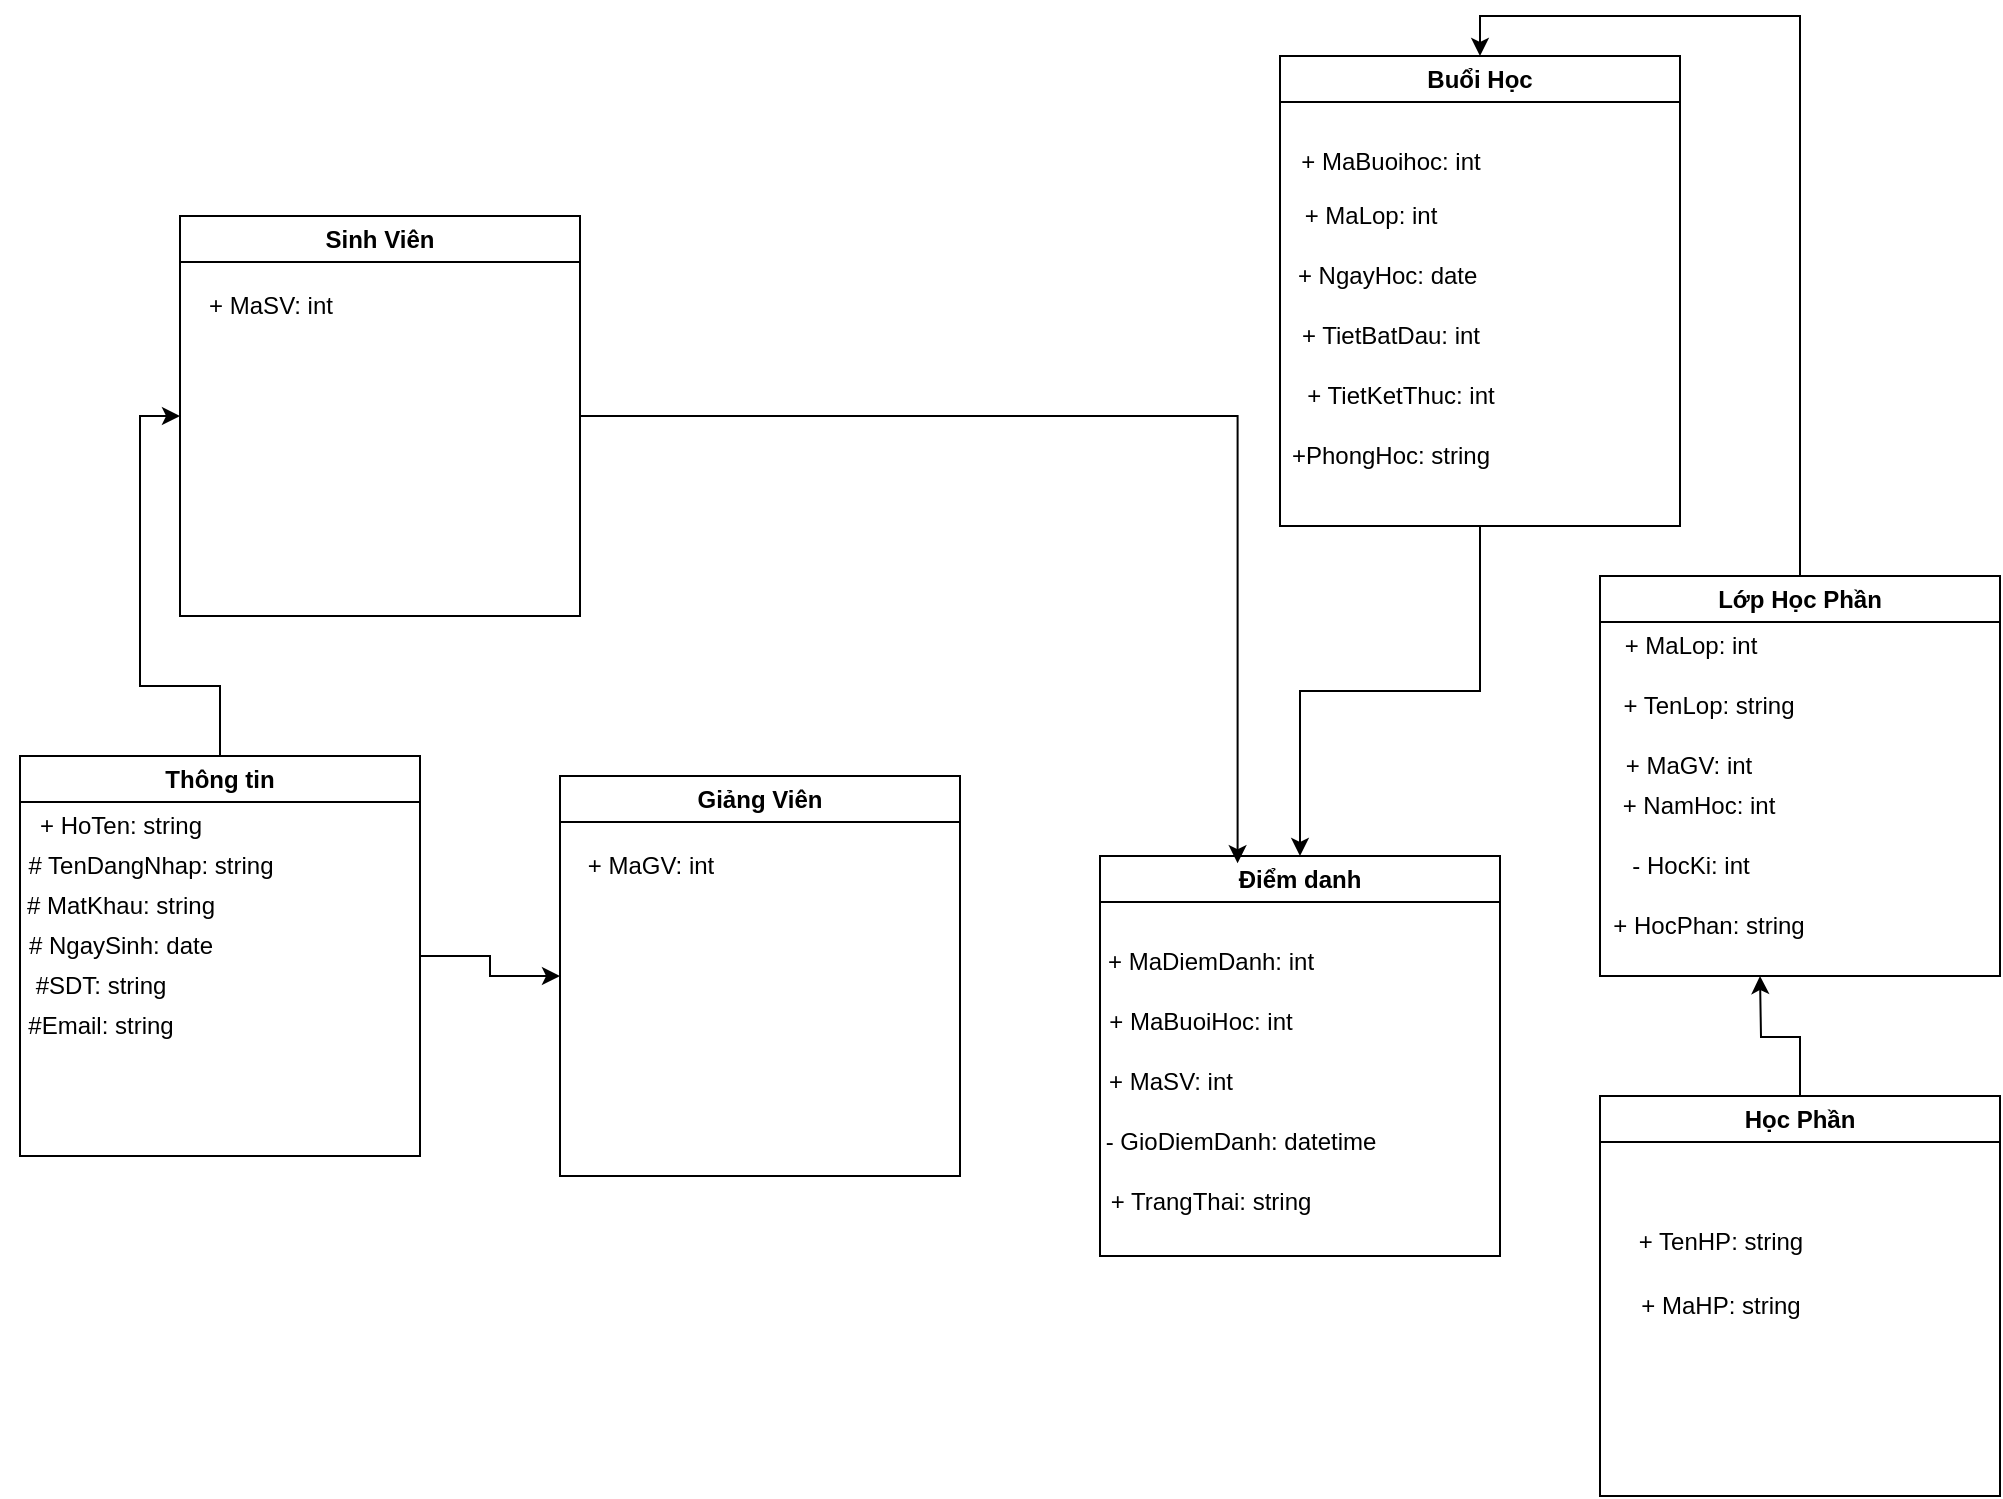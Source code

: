 <mxfile version="24.8.0">
  <diagram id="C5RBs43oDa-KdzZeNtuy" name="Page-1">
    <mxGraphModel dx="1687" dy="2087" grid="1" gridSize="10" guides="1" tooltips="1" connect="1" arrows="1" fold="1" page="1" pageScale="1" pageWidth="827" pageHeight="1169" math="0" shadow="0">
      <root>
        <mxCell id="WIyWlLk6GJQsqaUBKTNV-0" />
        <mxCell id="WIyWlLk6GJQsqaUBKTNV-1" parent="WIyWlLk6GJQsqaUBKTNV-0" />
        <mxCell id="4DByhIG9cWq-GMWMEozb-36" style="edgeStyle=orthogonalEdgeStyle;rounded=0;orthogonalLoop=1;jettySize=auto;html=1;entryX=0;entryY=0.5;entryDx=0;entryDy=0;" edge="1" parent="WIyWlLk6GJQsqaUBKTNV-1" source="4DByhIG9cWq-GMWMEozb-0" target="4DByhIG9cWq-GMWMEozb-7">
          <mxGeometry relative="1" as="geometry" />
        </mxCell>
        <mxCell id="4DByhIG9cWq-GMWMEozb-47" style="edgeStyle=orthogonalEdgeStyle;rounded=0;orthogonalLoop=1;jettySize=auto;html=1;" edge="1" parent="WIyWlLk6GJQsqaUBKTNV-1" source="4DByhIG9cWq-GMWMEozb-0" target="4DByhIG9cWq-GMWMEozb-10">
          <mxGeometry relative="1" as="geometry" />
        </mxCell>
        <mxCell id="4DByhIG9cWq-GMWMEozb-0" value="Thông tin" style="swimlane;whiteSpace=wrap;html=1;" vertex="1" parent="WIyWlLk6GJQsqaUBKTNV-1">
          <mxGeometry x="50" y="130" width="200" height="200" as="geometry" />
        </mxCell>
        <mxCell id="4DByhIG9cWq-GMWMEozb-1" value="+ HoTen: string" style="text;html=1;align=center;verticalAlign=middle;resizable=0;points=[];autosize=1;strokeColor=none;fillColor=none;" vertex="1" parent="4DByhIG9cWq-GMWMEozb-0">
          <mxGeometry y="20" width="100" height="30" as="geometry" />
        </mxCell>
        <mxCell id="4DByhIG9cWq-GMWMEozb-2" value="# TenDangNhap: string" style="text;html=1;align=center;verticalAlign=middle;resizable=0;points=[];autosize=1;strokeColor=none;fillColor=none;" vertex="1" parent="4DByhIG9cWq-GMWMEozb-0">
          <mxGeometry x="-10" y="40" width="150" height="30" as="geometry" />
        </mxCell>
        <mxCell id="4DByhIG9cWq-GMWMEozb-3" value="# MatKhau: string" style="text;html=1;align=center;verticalAlign=middle;resizable=0;points=[];autosize=1;strokeColor=none;fillColor=none;" vertex="1" parent="4DByhIG9cWq-GMWMEozb-0">
          <mxGeometry x="-10" y="60" width="120" height="30" as="geometry" />
        </mxCell>
        <mxCell id="4DByhIG9cWq-GMWMEozb-4" value="# NgaySinh: date" style="text;html=1;align=center;verticalAlign=middle;resizable=0;points=[];autosize=1;strokeColor=none;fillColor=none;" vertex="1" parent="4DByhIG9cWq-GMWMEozb-0">
          <mxGeometry x="-10" y="80" width="120" height="30" as="geometry" />
        </mxCell>
        <mxCell id="4DByhIG9cWq-GMWMEozb-5" value="#SDT: string" style="text;html=1;align=center;verticalAlign=middle;resizable=0;points=[];autosize=1;strokeColor=none;fillColor=none;" vertex="1" parent="4DByhIG9cWq-GMWMEozb-0">
          <mxGeometry x="-5" y="100" width="90" height="30" as="geometry" />
        </mxCell>
        <mxCell id="4DByhIG9cWq-GMWMEozb-6" value="#Email: string" style="text;html=1;align=center;verticalAlign=middle;resizable=0;points=[];autosize=1;strokeColor=none;fillColor=none;" vertex="1" parent="4DByhIG9cWq-GMWMEozb-0">
          <mxGeometry x="-10" y="120" width="100" height="30" as="geometry" />
        </mxCell>
        <mxCell id="4DByhIG9cWq-GMWMEozb-7" value="Sinh Viên" style="swimlane;whiteSpace=wrap;html=1;" vertex="1" parent="WIyWlLk6GJQsqaUBKTNV-1">
          <mxGeometry x="130" y="-140" width="200" height="200" as="geometry" />
        </mxCell>
        <mxCell id="4DByhIG9cWq-GMWMEozb-8" value="+ MaSV: int" style="text;html=1;align=center;verticalAlign=middle;resizable=0;points=[];autosize=1;strokeColor=none;fillColor=none;" vertex="1" parent="4DByhIG9cWq-GMWMEozb-7">
          <mxGeometry y="30" width="90" height="30" as="geometry" />
        </mxCell>
        <mxCell id="4DByhIG9cWq-GMWMEozb-10" value="Giảng Viên" style="swimlane;whiteSpace=wrap;html=1;" vertex="1" parent="WIyWlLk6GJQsqaUBKTNV-1">
          <mxGeometry x="320" y="140" width="200" height="200" as="geometry" />
        </mxCell>
        <mxCell id="4DByhIG9cWq-GMWMEozb-11" value="+ MaGV: int" style="text;html=1;align=center;verticalAlign=middle;resizable=0;points=[];autosize=1;strokeColor=none;fillColor=none;" vertex="1" parent="4DByhIG9cWq-GMWMEozb-10">
          <mxGeometry y="30" width="90" height="30" as="geometry" />
        </mxCell>
        <mxCell id="4DByhIG9cWq-GMWMEozb-39" style="edgeStyle=orthogonalEdgeStyle;rounded=0;orthogonalLoop=1;jettySize=auto;html=1;" edge="1" parent="WIyWlLk6GJQsqaUBKTNV-1" source="4DByhIG9cWq-GMWMEozb-12">
          <mxGeometry relative="1" as="geometry">
            <mxPoint x="920" y="240" as="targetPoint" />
          </mxGeometry>
        </mxCell>
        <mxCell id="4DByhIG9cWq-GMWMEozb-12" value="Học Phần" style="swimlane;whiteSpace=wrap;html=1;" vertex="1" parent="WIyWlLk6GJQsqaUBKTNV-1">
          <mxGeometry x="840" y="300" width="200" height="200" as="geometry" />
        </mxCell>
        <mxCell id="4DByhIG9cWq-GMWMEozb-14" value="+ TenHP: string" style="text;html=1;align=center;verticalAlign=middle;resizable=0;points=[];autosize=1;strokeColor=none;fillColor=none;" vertex="1" parent="4DByhIG9cWq-GMWMEozb-12">
          <mxGeometry x="5" y="58" width="110" height="30" as="geometry" />
        </mxCell>
        <mxCell id="4DByhIG9cWq-GMWMEozb-13" value="+ MaHP: string" style="text;html=1;align=center;verticalAlign=middle;resizable=0;points=[];autosize=1;strokeColor=none;fillColor=none;" vertex="1" parent="4DByhIG9cWq-GMWMEozb-12">
          <mxGeometry x="10" y="90" width="100" height="30" as="geometry" />
        </mxCell>
        <mxCell id="4DByhIG9cWq-GMWMEozb-40" style="edgeStyle=orthogonalEdgeStyle;rounded=0;orthogonalLoop=1;jettySize=auto;html=1;entryX=0.5;entryY=0;entryDx=0;entryDy=0;" edge="1" parent="WIyWlLk6GJQsqaUBKTNV-1" source="4DByhIG9cWq-GMWMEozb-15" target="4DByhIG9cWq-GMWMEozb-22">
          <mxGeometry relative="1" as="geometry" />
        </mxCell>
        <mxCell id="4DByhIG9cWq-GMWMEozb-15" value="Lớp Học Phần" style="swimlane;whiteSpace=wrap;html=1;" vertex="1" parent="WIyWlLk6GJQsqaUBKTNV-1">
          <mxGeometry x="840" y="40" width="200" height="200" as="geometry" />
        </mxCell>
        <mxCell id="4DByhIG9cWq-GMWMEozb-16" value="+ MaLop: int" style="text;html=1;align=center;verticalAlign=middle;resizable=0;points=[];autosize=1;strokeColor=none;fillColor=none;" vertex="1" parent="4DByhIG9cWq-GMWMEozb-15">
          <mxGeometry y="20" width="90" height="30" as="geometry" />
        </mxCell>
        <mxCell id="4DByhIG9cWq-GMWMEozb-17" value="+ TenLop: string" style="text;html=1;align=center;verticalAlign=middle;resizable=0;points=[];autosize=1;strokeColor=none;fillColor=none;" vertex="1" parent="4DByhIG9cWq-GMWMEozb-15">
          <mxGeometry x="-1" y="50" width="110" height="30" as="geometry" />
        </mxCell>
        <mxCell id="4DByhIG9cWq-GMWMEozb-18" value="+ NamHoc: int" style="text;html=1;align=center;verticalAlign=middle;resizable=0;points=[];autosize=1;strokeColor=none;fillColor=none;" vertex="1" parent="4DByhIG9cWq-GMWMEozb-15">
          <mxGeometry x="-1" y="100" width="100" height="30" as="geometry" />
        </mxCell>
        <mxCell id="4DByhIG9cWq-GMWMEozb-19" value="- HocKi: int" style="text;html=1;align=center;verticalAlign=middle;resizable=0;points=[];autosize=1;strokeColor=none;fillColor=none;" vertex="1" parent="4DByhIG9cWq-GMWMEozb-15">
          <mxGeometry x="5" y="130" width="80" height="30" as="geometry" />
        </mxCell>
        <mxCell id="4DByhIG9cWq-GMWMEozb-20" value="+ MaGV: int" style="text;html=1;align=center;verticalAlign=middle;resizable=0;points=[];autosize=1;strokeColor=none;fillColor=none;" vertex="1" parent="4DByhIG9cWq-GMWMEozb-15">
          <mxGeometry x="-1" y="80" width="90" height="30" as="geometry" />
        </mxCell>
        <mxCell id="4DByhIG9cWq-GMWMEozb-21" value="+ HocPhan: string" style="text;html=1;align=center;verticalAlign=middle;resizable=0;points=[];autosize=1;strokeColor=none;fillColor=none;" vertex="1" parent="4DByhIG9cWq-GMWMEozb-15">
          <mxGeometry x="-6" y="160" width="120" height="30" as="geometry" />
        </mxCell>
        <mxCell id="4DByhIG9cWq-GMWMEozb-41" style="edgeStyle=orthogonalEdgeStyle;rounded=0;orthogonalLoop=1;jettySize=auto;html=1;" edge="1" parent="WIyWlLk6GJQsqaUBKTNV-1" source="4DByhIG9cWq-GMWMEozb-22" target="4DByhIG9cWq-GMWMEozb-30">
          <mxGeometry relative="1" as="geometry" />
        </mxCell>
        <mxCell id="4DByhIG9cWq-GMWMEozb-22" value="Buổi Học" style="swimlane;whiteSpace=wrap;html=1;" vertex="1" parent="WIyWlLk6GJQsqaUBKTNV-1">
          <mxGeometry x="680" y="-220" width="200" height="235" as="geometry" />
        </mxCell>
        <mxCell id="4DByhIG9cWq-GMWMEozb-23" value="+ MaBuoihoc: int" style="text;html=1;align=center;verticalAlign=middle;resizable=0;points=[];autosize=1;strokeColor=none;fillColor=none;" vertex="1" parent="4DByhIG9cWq-GMWMEozb-22">
          <mxGeometry y="38" width="110" height="30" as="geometry" />
        </mxCell>
        <mxCell id="4DByhIG9cWq-GMWMEozb-24" value="+ MaLop: int" style="text;html=1;align=center;verticalAlign=middle;resizable=0;points=[];autosize=1;strokeColor=none;fillColor=none;" vertex="1" parent="4DByhIG9cWq-GMWMEozb-22">
          <mxGeometry y="65" width="90" height="30" as="geometry" />
        </mxCell>
        <mxCell id="4DByhIG9cWq-GMWMEozb-26" value="+ NgayHoc: date&amp;nbsp;" style="text;html=1;align=center;verticalAlign=middle;resizable=0;points=[];autosize=1;strokeColor=none;fillColor=none;" vertex="1" parent="4DByhIG9cWq-GMWMEozb-22">
          <mxGeometry x="-5" y="95" width="120" height="30" as="geometry" />
        </mxCell>
        <mxCell id="4DByhIG9cWq-GMWMEozb-27" value="+ TietBatDau: int" style="text;html=1;align=center;verticalAlign=middle;resizable=0;points=[];autosize=1;strokeColor=none;fillColor=none;" vertex="1" parent="4DByhIG9cWq-GMWMEozb-22">
          <mxGeometry y="125" width="110" height="30" as="geometry" />
        </mxCell>
        <mxCell id="4DByhIG9cWq-GMWMEozb-28" value="+ TietKetThuc: int" style="text;html=1;align=center;verticalAlign=middle;resizable=0;points=[];autosize=1;strokeColor=none;fillColor=none;" vertex="1" parent="4DByhIG9cWq-GMWMEozb-22">
          <mxGeometry y="155" width="120" height="30" as="geometry" />
        </mxCell>
        <mxCell id="4DByhIG9cWq-GMWMEozb-29" value="+PhongHoc: string" style="text;html=1;align=center;verticalAlign=middle;resizable=0;points=[];autosize=1;strokeColor=none;fillColor=none;" vertex="1" parent="4DByhIG9cWq-GMWMEozb-22">
          <mxGeometry x="-5" y="185" width="120" height="30" as="geometry" />
        </mxCell>
        <mxCell id="4DByhIG9cWq-GMWMEozb-30" value="Điểm danh" style="swimlane;whiteSpace=wrap;html=1;" vertex="1" parent="WIyWlLk6GJQsqaUBKTNV-1">
          <mxGeometry x="590" y="180" width="200" height="200" as="geometry" />
        </mxCell>
        <mxCell id="4DByhIG9cWq-GMWMEozb-31" value="+ MaDiemDanh: int" style="text;html=1;align=center;verticalAlign=middle;resizable=0;points=[];autosize=1;strokeColor=none;fillColor=none;" vertex="1" parent="4DByhIG9cWq-GMWMEozb-30">
          <mxGeometry x="-10" y="38" width="130" height="30" as="geometry" />
        </mxCell>
        <mxCell id="4DByhIG9cWq-GMWMEozb-32" value="+ MaBuoiHoc: int" style="text;html=1;align=center;verticalAlign=middle;resizable=0;points=[];autosize=1;strokeColor=none;fillColor=none;" vertex="1" parent="4DByhIG9cWq-GMWMEozb-30">
          <mxGeometry x="-10" y="68" width="120" height="30" as="geometry" />
        </mxCell>
        <mxCell id="4DByhIG9cWq-GMWMEozb-33" value="+ MaSV: int" style="text;html=1;align=center;verticalAlign=middle;resizable=0;points=[];autosize=1;strokeColor=none;fillColor=none;" vertex="1" parent="4DByhIG9cWq-GMWMEozb-30">
          <mxGeometry x="-10" y="98" width="90" height="30" as="geometry" />
        </mxCell>
        <mxCell id="4DByhIG9cWq-GMWMEozb-34" value="- GioDiemDanh: datetime" style="text;html=1;align=center;verticalAlign=middle;resizable=0;points=[];autosize=1;strokeColor=none;fillColor=none;" vertex="1" parent="4DByhIG9cWq-GMWMEozb-30">
          <mxGeometry x="-10" y="128" width="160" height="30" as="geometry" />
        </mxCell>
        <mxCell id="4DByhIG9cWq-GMWMEozb-35" value="+ TrangThai: string" style="text;html=1;align=center;verticalAlign=middle;resizable=0;points=[];autosize=1;strokeColor=none;fillColor=none;" vertex="1" parent="4DByhIG9cWq-GMWMEozb-30">
          <mxGeometry x="-5" y="158" width="120" height="30" as="geometry" />
        </mxCell>
        <mxCell id="4DByhIG9cWq-GMWMEozb-42" style="edgeStyle=orthogonalEdgeStyle;rounded=0;orthogonalLoop=1;jettySize=auto;html=1;entryX=0.344;entryY=0.018;entryDx=0;entryDy=0;entryPerimeter=0;" edge="1" parent="WIyWlLk6GJQsqaUBKTNV-1" source="4DByhIG9cWq-GMWMEozb-7" target="4DByhIG9cWq-GMWMEozb-30">
          <mxGeometry relative="1" as="geometry" />
        </mxCell>
      </root>
    </mxGraphModel>
  </diagram>
</mxfile>
